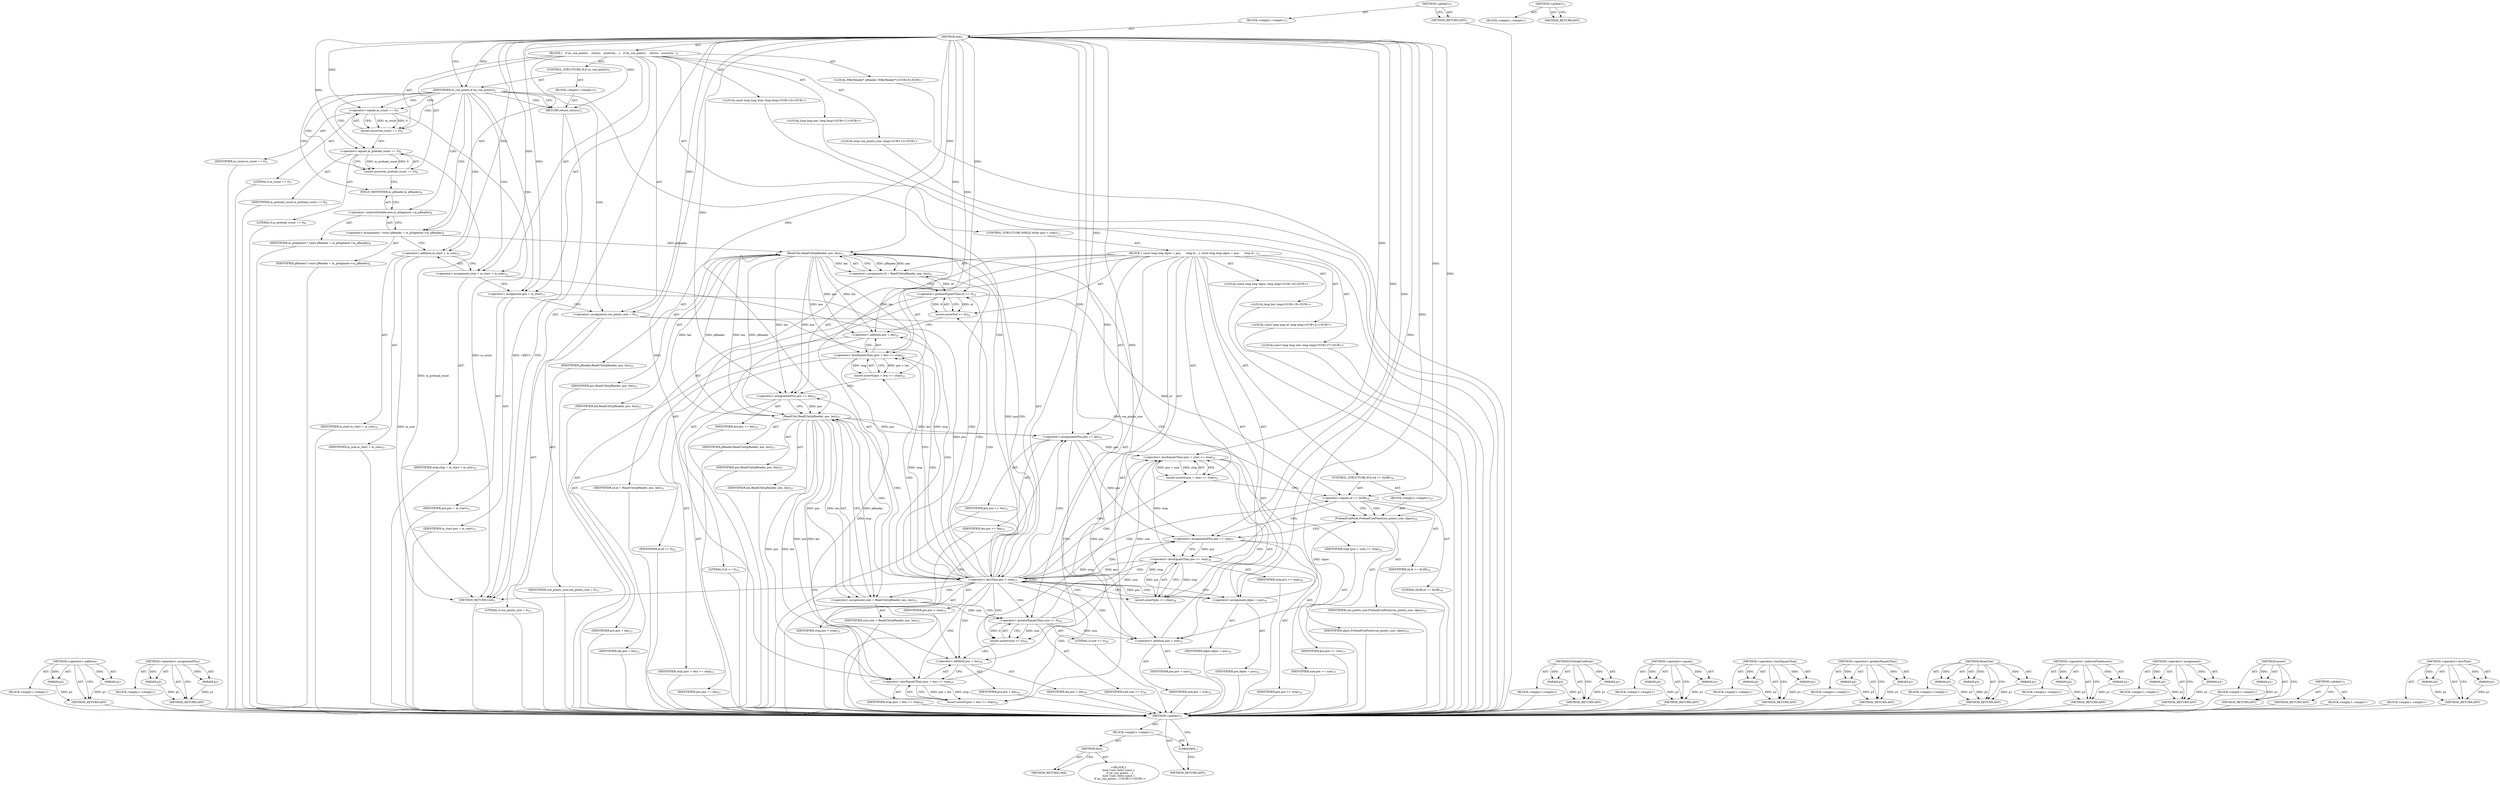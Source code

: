 digraph "&lt;global&gt;" {
vulnerable_155 [label=<(METHOD,&lt;operator&gt;.addition)>];
vulnerable_156 [label=<(PARAM,p1)>];
vulnerable_157 [label=<(PARAM,p2)>];
vulnerable_158 [label=<(BLOCK,&lt;empty&gt;,&lt;empty&gt;)>];
vulnerable_159 [label=<(METHOD_RETURN,ANY)>];
vulnerable_181 [label=<(METHOD,&lt;operator&gt;.assignmentPlus)>];
vulnerable_182 [label=<(PARAM,p1)>];
vulnerable_183 [label=<(PARAM,p2)>];
vulnerable_184 [label=<(BLOCK,&lt;empty&gt;,&lt;empty&gt;)>];
vulnerable_185 [label=<(METHOD_RETURN,ANY)>];
vulnerable_6 [label=<(METHOD,&lt;global&gt;)<SUB>1</SUB>>];
vulnerable_7 [label=<(BLOCK,&lt;empty&gt;,&lt;empty&gt;)<SUB>1</SUB>>];
vulnerable_8 [label=<(METHOD,Init)<SUB>1</SUB>>];
vulnerable_9 [label=<(BLOCK,{
   if (m_cue_points)
    return;
 
  assert(m...,{
   if (m_cue_points)
    return;
 
  assert(m...)<SUB>1</SUB>>];
vulnerable_10 [label=<(CONTROL_STRUCTURE,IF,if (m_cue_points))<SUB>2</SUB>>];
vulnerable_11 [label=<(IDENTIFIER,m_cue_points,if (m_cue_points))<SUB>2</SUB>>];
vulnerable_12 [label=<(BLOCK,&lt;empty&gt;,&lt;empty&gt;)<SUB>3</SUB>>];
vulnerable_13 [label=<(RETURN,return;,return;)<SUB>3</SUB>>];
vulnerable_14 [label=<(assert,assert(m_count == 0))<SUB>5</SUB>>];
vulnerable_15 [label=<(&lt;operator&gt;.equals,m_count == 0)<SUB>5</SUB>>];
vulnerable_16 [label=<(IDENTIFIER,m_count,m_count == 0)<SUB>5</SUB>>];
vulnerable_17 [label=<(LITERAL,0,m_count == 0)<SUB>5</SUB>>];
vulnerable_18 [label=<(assert,assert(m_preload_count == 0))<SUB>6</SUB>>];
vulnerable_19 [label=<(&lt;operator&gt;.equals,m_preload_count == 0)<SUB>6</SUB>>];
vulnerable_20 [label=<(IDENTIFIER,m_preload_count,m_preload_count == 0)<SUB>6</SUB>>];
vulnerable_21 [label=<(LITERAL,0,m_preload_count == 0)<SUB>6</SUB>>];
vulnerable_22 [label="<(LOCAL,IMkvReader* pReader: IMkvReader*)<SUB>8</SUB>>"];
vulnerable_23 [label=<(&lt;operator&gt;.assignment,* const pReader = m_pSegment-&gt;m_pReader)<SUB>8</SUB>>];
vulnerable_24 [label=<(IDENTIFIER,pReader,* const pReader = m_pSegment-&gt;m_pReader)<SUB>8</SUB>>];
vulnerable_25 [label=<(&lt;operator&gt;.indirectFieldAccess,m_pSegment-&gt;m_pReader)<SUB>8</SUB>>];
vulnerable_26 [label=<(IDENTIFIER,m_pSegment,* const pReader = m_pSegment-&gt;m_pReader)<SUB>8</SUB>>];
vulnerable_27 [label=<(FIELD_IDENTIFIER,m_pReader,m_pReader)<SUB>8</SUB>>];
vulnerable_28 [label="<(LOCAL,const long long stop: long long)<SUB>10</SUB>>"];
vulnerable_29 [label=<(&lt;operator&gt;.assignment,stop = m_start + m_size)<SUB>10</SUB>>];
vulnerable_30 [label=<(IDENTIFIER,stop,stop = m_start + m_size)<SUB>10</SUB>>];
vulnerable_31 [label=<(&lt;operator&gt;.addition,m_start + m_size)<SUB>10</SUB>>];
vulnerable_32 [label=<(IDENTIFIER,m_start,m_start + m_size)<SUB>10</SUB>>];
vulnerable_33 [label=<(IDENTIFIER,m_size,m_start + m_size)<SUB>10</SUB>>];
vulnerable_34 [label="<(LOCAL,long long pos: long long)<SUB>11</SUB>>"];
vulnerable_35 [label=<(&lt;operator&gt;.assignment,pos = m_start)<SUB>11</SUB>>];
vulnerable_36 [label=<(IDENTIFIER,pos,pos = m_start)<SUB>11</SUB>>];
vulnerable_37 [label=<(IDENTIFIER,m_start,pos = m_start)<SUB>11</SUB>>];
vulnerable_38 [label="<(LOCAL,long cue_points_size: long)<SUB>13</SUB>>"];
vulnerable_39 [label=<(&lt;operator&gt;.assignment,cue_points_size = 0)<SUB>13</SUB>>];
vulnerable_40 [label=<(IDENTIFIER,cue_points_size,cue_points_size = 0)<SUB>13</SUB>>];
vulnerable_41 [label=<(LITERAL,0,cue_points_size = 0)<SUB>13</SUB>>];
vulnerable_42 [label=<(CONTROL_STRUCTURE,WHILE,while (pos &lt; stop))<SUB>15</SUB>>];
vulnerable_43 [label=<(&lt;operator&gt;.lessThan,pos &lt; stop)<SUB>15</SUB>>];
vulnerable_44 [label=<(IDENTIFIER,pos,pos &lt; stop)<SUB>15</SUB>>];
vulnerable_45 [label=<(IDENTIFIER,stop,pos &lt; stop)<SUB>15</SUB>>];
vulnerable_46 [label=<(BLOCK,{
 const long long idpos = pos;

 
     long le...,{
 const long long idpos = pos;

 
     long le...)<SUB>15</SUB>>];
vulnerable_47 [label="<(LOCAL,const long long idpos: long long)<SUB>16</SUB>>"];
vulnerable_48 [label=<(&lt;operator&gt;.assignment,idpos = pos)<SUB>16</SUB>>];
vulnerable_49 [label=<(IDENTIFIER,idpos,idpos = pos)<SUB>16</SUB>>];
vulnerable_50 [label=<(IDENTIFIER,pos,idpos = pos)<SUB>16</SUB>>];
vulnerable_51 [label="<(LOCAL,long len: long)<SUB>19</SUB>>"];
vulnerable_52 [label="<(LOCAL,const long long id: long long)<SUB>21</SUB>>"];
vulnerable_53 [label=<(&lt;operator&gt;.assignment,id = ReadUInt(pReader, pos, len))<SUB>21</SUB>>];
vulnerable_54 [label=<(IDENTIFIER,id,id = ReadUInt(pReader, pos, len))<SUB>21</SUB>>];
vulnerable_55 [label=<(ReadUInt,ReadUInt(pReader, pos, len))<SUB>21</SUB>>];
vulnerable_56 [label=<(IDENTIFIER,pReader,ReadUInt(pReader, pos, len))<SUB>21</SUB>>];
vulnerable_57 [label=<(IDENTIFIER,pos,ReadUInt(pReader, pos, len))<SUB>21</SUB>>];
vulnerable_58 [label=<(IDENTIFIER,len,ReadUInt(pReader, pos, len))<SUB>21</SUB>>];
vulnerable_59 [label=<(assert,assert(id &gt;= 0))<SUB>22</SUB>>];
vulnerable_60 [label=<(&lt;operator&gt;.greaterEqualsThan,id &gt;= 0)<SUB>22</SUB>>];
vulnerable_61 [label=<(IDENTIFIER,id,id &gt;= 0)<SUB>22</SUB>>];
vulnerable_62 [label=<(LITERAL,0,id &gt;= 0)<SUB>22</SUB>>];
vulnerable_63 [label=<(assert,assert((pos + len) &lt;= stop))<SUB>23</SUB>>];
vulnerable_64 [label=<(&lt;operator&gt;.lessEqualsThan,(pos + len) &lt;= stop)<SUB>23</SUB>>];
vulnerable_65 [label=<(&lt;operator&gt;.addition,pos + len)<SUB>23</SUB>>];
vulnerable_66 [label=<(IDENTIFIER,pos,pos + len)<SUB>23</SUB>>];
vulnerable_67 [label=<(IDENTIFIER,len,pos + len)<SUB>23</SUB>>];
vulnerable_68 [label=<(IDENTIFIER,stop,(pos + len) &lt;= stop)<SUB>23</SUB>>];
vulnerable_69 [label=<(&lt;operator&gt;.assignmentPlus,pos += len)<SUB>25</SUB>>];
vulnerable_70 [label=<(IDENTIFIER,pos,pos += len)<SUB>25</SUB>>];
vulnerable_71 [label=<(IDENTIFIER,len,pos += len)<SUB>25</SUB>>];
vulnerable_72 [label="<(LOCAL,const long long size: long long)<SUB>27</SUB>>"];
vulnerable_73 [label=<(&lt;operator&gt;.assignment,size = ReadUInt(pReader, pos, len))<SUB>27</SUB>>];
vulnerable_74 [label=<(IDENTIFIER,size,size = ReadUInt(pReader, pos, len))<SUB>27</SUB>>];
vulnerable_75 [label=<(ReadUInt,ReadUInt(pReader, pos, len))<SUB>27</SUB>>];
vulnerable_76 [label=<(IDENTIFIER,pReader,ReadUInt(pReader, pos, len))<SUB>27</SUB>>];
vulnerable_77 [label=<(IDENTIFIER,pos,ReadUInt(pReader, pos, len))<SUB>27</SUB>>];
vulnerable_78 [label=<(IDENTIFIER,len,ReadUInt(pReader, pos, len))<SUB>27</SUB>>];
vulnerable_79 [label=<(assert,assert(size &gt;= 0))<SUB>28</SUB>>];
vulnerable_80 [label=<(&lt;operator&gt;.greaterEqualsThan,size &gt;= 0)<SUB>28</SUB>>];
vulnerable_81 [label=<(IDENTIFIER,size,size &gt;= 0)<SUB>28</SUB>>];
vulnerable_82 [label=<(LITERAL,0,size &gt;= 0)<SUB>28</SUB>>];
vulnerable_83 [label=<(assert,assert((pos + len) &lt;= stop))<SUB>29</SUB>>];
vulnerable_84 [label=<(&lt;operator&gt;.lessEqualsThan,(pos + len) &lt;= stop)<SUB>29</SUB>>];
vulnerable_85 [label=<(&lt;operator&gt;.addition,pos + len)<SUB>29</SUB>>];
vulnerable_86 [label=<(IDENTIFIER,pos,pos + len)<SUB>29</SUB>>];
vulnerable_87 [label=<(IDENTIFIER,len,pos + len)<SUB>29</SUB>>];
vulnerable_88 [label=<(IDENTIFIER,stop,(pos + len) &lt;= stop)<SUB>29</SUB>>];
vulnerable_89 [label=<(&lt;operator&gt;.assignmentPlus,pos += len)<SUB>31</SUB>>];
vulnerable_90 [label=<(IDENTIFIER,pos,pos += len)<SUB>31</SUB>>];
vulnerable_91 [label=<(IDENTIFIER,len,pos += len)<SUB>31</SUB>>];
vulnerable_92 [label=<(assert,assert((pos + size) &lt;= stop))<SUB>32</SUB>>];
vulnerable_93 [label=<(&lt;operator&gt;.lessEqualsThan,(pos + size) &lt;= stop)<SUB>32</SUB>>];
vulnerable_94 [label=<(&lt;operator&gt;.addition,pos + size)<SUB>32</SUB>>];
vulnerable_95 [label=<(IDENTIFIER,pos,pos + size)<SUB>32</SUB>>];
vulnerable_96 [label=<(IDENTIFIER,size,pos + size)<SUB>32</SUB>>];
vulnerable_97 [label=<(IDENTIFIER,stop,(pos + size) &lt;= stop)<SUB>32</SUB>>];
vulnerable_98 [label=<(CONTROL_STRUCTURE,IF,if (id == 0x3B))<SUB>34</SUB>>];
vulnerable_99 [label=<(&lt;operator&gt;.equals,id == 0x3B)<SUB>34</SUB>>];
vulnerable_100 [label=<(IDENTIFIER,id,id == 0x3B)<SUB>34</SUB>>];
vulnerable_101 [label=<(LITERAL,0x3B,id == 0x3B)<SUB>34</SUB>>];
vulnerable_102 [label=<(BLOCK,&lt;empty&gt;,&lt;empty&gt;)<SUB>35</SUB>>];
vulnerable_103 [label=<(PreloadCuePoint,PreloadCuePoint(cue_points_size, idpos))<SUB>35</SUB>>];
vulnerable_104 [label=<(IDENTIFIER,cue_points_size,PreloadCuePoint(cue_points_size, idpos))<SUB>35</SUB>>];
vulnerable_105 [label=<(IDENTIFIER,idpos,PreloadCuePoint(cue_points_size, idpos))<SUB>35</SUB>>];
vulnerable_106 [label=<(&lt;operator&gt;.assignmentPlus,pos += size)<SUB>37</SUB>>];
vulnerable_107 [label=<(IDENTIFIER,pos,pos += size)<SUB>37</SUB>>];
vulnerable_108 [label=<(IDENTIFIER,size,pos += size)<SUB>37</SUB>>];
vulnerable_109 [label=<(assert,assert(pos &lt;= stop))<SUB>38</SUB>>];
vulnerable_110 [label=<(&lt;operator&gt;.lessEqualsThan,pos &lt;= stop)<SUB>38</SUB>>];
vulnerable_111 [label=<(IDENTIFIER,pos,pos &lt;= stop)<SUB>38</SUB>>];
vulnerable_112 [label=<(IDENTIFIER,stop,pos &lt;= stop)<SUB>38</SUB>>];
vulnerable_113 [label=<(METHOD_RETURN,void)<SUB>1</SUB>>];
vulnerable_115 [label=<(METHOD_RETURN,ANY)<SUB>1</SUB>>];
vulnerable_186 [label=<(METHOD,PreloadCuePoint)>];
vulnerable_187 [label=<(PARAM,p1)>];
vulnerable_188 [label=<(PARAM,p2)>];
vulnerable_189 [label=<(BLOCK,&lt;empty&gt;,&lt;empty&gt;)>];
vulnerable_190 [label=<(METHOD_RETURN,ANY)>];
vulnerable_140 [label=<(METHOD,&lt;operator&gt;.equals)>];
vulnerable_141 [label=<(PARAM,p1)>];
vulnerable_142 [label=<(PARAM,p2)>];
vulnerable_143 [label=<(BLOCK,&lt;empty&gt;,&lt;empty&gt;)>];
vulnerable_144 [label=<(METHOD_RETURN,ANY)>];
vulnerable_176 [label=<(METHOD,&lt;operator&gt;.lessEqualsThan)>];
vulnerable_177 [label=<(PARAM,p1)>];
vulnerable_178 [label=<(PARAM,p2)>];
vulnerable_179 [label=<(BLOCK,&lt;empty&gt;,&lt;empty&gt;)>];
vulnerable_180 [label=<(METHOD_RETURN,ANY)>];
vulnerable_171 [label=<(METHOD,&lt;operator&gt;.greaterEqualsThan)>];
vulnerable_172 [label=<(PARAM,p1)>];
vulnerable_173 [label=<(PARAM,p2)>];
vulnerable_174 [label=<(BLOCK,&lt;empty&gt;,&lt;empty&gt;)>];
vulnerable_175 [label=<(METHOD_RETURN,ANY)>];
vulnerable_165 [label=<(METHOD,ReadUInt)>];
vulnerable_166 [label=<(PARAM,p1)>];
vulnerable_167 [label=<(PARAM,p2)>];
vulnerable_168 [label=<(PARAM,p3)>];
vulnerable_169 [label=<(BLOCK,&lt;empty&gt;,&lt;empty&gt;)>];
vulnerable_170 [label=<(METHOD_RETURN,ANY)>];
vulnerable_150 [label=<(METHOD,&lt;operator&gt;.indirectFieldAccess)>];
vulnerable_151 [label=<(PARAM,p1)>];
vulnerable_152 [label=<(PARAM,p2)>];
vulnerable_153 [label=<(BLOCK,&lt;empty&gt;,&lt;empty&gt;)>];
vulnerable_154 [label=<(METHOD_RETURN,ANY)>];
vulnerable_145 [label=<(METHOD,&lt;operator&gt;.assignment)>];
vulnerable_146 [label=<(PARAM,p1)>];
vulnerable_147 [label=<(PARAM,p2)>];
vulnerable_148 [label=<(BLOCK,&lt;empty&gt;,&lt;empty&gt;)>];
vulnerable_149 [label=<(METHOD_RETURN,ANY)>];
vulnerable_136 [label=<(METHOD,assert)>];
vulnerable_137 [label=<(PARAM,p1)>];
vulnerable_138 [label=<(BLOCK,&lt;empty&gt;,&lt;empty&gt;)>];
vulnerable_139 [label=<(METHOD_RETURN,ANY)>];
vulnerable_130 [label=<(METHOD,&lt;global&gt;)<SUB>1</SUB>>];
vulnerable_131 [label=<(BLOCK,&lt;empty&gt;,&lt;empty&gt;)>];
vulnerable_132 [label=<(METHOD_RETURN,ANY)>];
vulnerable_160 [label=<(METHOD,&lt;operator&gt;.lessThan)>];
vulnerable_161 [label=<(PARAM,p1)>];
vulnerable_162 [label=<(PARAM,p2)>];
vulnerable_163 [label=<(BLOCK,&lt;empty&gt;,&lt;empty&gt;)>];
vulnerable_164 [label=<(METHOD_RETURN,ANY)>];
fixed_6 [label=<(METHOD,&lt;global&gt;)<SUB>1</SUB>>];
fixed_7 [label=<(BLOCK,&lt;empty&gt;,&lt;empty&gt;)<SUB>1</SUB>>];
fixed_8 [label=<(METHOD,Init)<SUB>1</SUB>>];
fixed_9 [label="<(BLOCK,{
bool Cues::Init() const {
   if (m_cue_points...,{
bool Cues::Init() const {
   if (m_cue_points...)<SUB>1</SUB>>"];
fixed_10 [label=<(METHOD_RETURN,void)<SUB>1</SUB>>];
fixed_12 [label=<(UNKNOWN,,)>];
fixed_13 [label=<(METHOD_RETURN,ANY)<SUB>1</SUB>>];
fixed_20 [label=<(METHOD,&lt;global&gt;)<SUB>1</SUB>>];
fixed_21 [label=<(BLOCK,&lt;empty&gt;,&lt;empty&gt;)>];
fixed_22 [label=<(METHOD_RETURN,ANY)>];
vulnerable_155 -> vulnerable_156  [key=0, label="AST: "];
vulnerable_155 -> vulnerable_156  [key=1, label="DDG: "];
vulnerable_155 -> vulnerable_158  [key=0, label="AST: "];
vulnerable_155 -> vulnerable_157  [key=0, label="AST: "];
vulnerable_155 -> vulnerable_157  [key=1, label="DDG: "];
vulnerable_155 -> vulnerable_159  [key=0, label="AST: "];
vulnerable_155 -> vulnerable_159  [key=1, label="CFG: "];
vulnerable_156 -> vulnerable_159  [key=0, label="DDG: p1"];
vulnerable_157 -> vulnerable_159  [key=0, label="DDG: p2"];
vulnerable_158 -> fixed_6  [key=0];
vulnerable_159 -> fixed_6  [key=0];
vulnerable_181 -> vulnerable_182  [key=0, label="AST: "];
vulnerable_181 -> vulnerable_182  [key=1, label="DDG: "];
vulnerable_181 -> vulnerable_184  [key=0, label="AST: "];
vulnerable_181 -> vulnerable_183  [key=0, label="AST: "];
vulnerable_181 -> vulnerable_183  [key=1, label="DDG: "];
vulnerable_181 -> vulnerable_185  [key=0, label="AST: "];
vulnerable_181 -> vulnerable_185  [key=1, label="CFG: "];
vulnerable_182 -> vulnerable_185  [key=0, label="DDG: p1"];
vulnerable_183 -> vulnerable_185  [key=0, label="DDG: p2"];
vulnerable_184 -> fixed_6  [key=0];
vulnerable_185 -> fixed_6  [key=0];
vulnerable_6 -> vulnerable_7  [key=0, label="AST: "];
vulnerable_6 -> vulnerable_115  [key=0, label="AST: "];
vulnerable_6 -> vulnerable_115  [key=1, label="CFG: "];
vulnerable_7 -> vulnerable_8  [key=0, label="AST: "];
vulnerable_8 -> vulnerable_9  [key=0, label="AST: "];
vulnerable_8 -> vulnerable_113  [key=0, label="AST: "];
vulnerable_8 -> vulnerable_11  [key=0, label="CFG: "];
vulnerable_8 -> vulnerable_11  [key=1, label="DDG: "];
vulnerable_8 -> vulnerable_29  [key=0, label="DDG: "];
vulnerable_8 -> vulnerable_35  [key=0, label="DDG: "];
vulnerable_8 -> vulnerable_39  [key=0, label="DDG: "];
vulnerable_8 -> vulnerable_13  [key=0, label="DDG: "];
vulnerable_8 -> vulnerable_15  [key=0, label="DDG: "];
vulnerable_8 -> vulnerable_19  [key=0, label="DDG: "];
vulnerable_8 -> vulnerable_31  [key=0, label="DDG: "];
vulnerable_8 -> vulnerable_43  [key=0, label="DDG: "];
vulnerable_8 -> vulnerable_48  [key=0, label="DDG: "];
vulnerable_8 -> vulnerable_69  [key=0, label="DDG: "];
vulnerable_8 -> vulnerable_89  [key=0, label="DDG: "];
vulnerable_8 -> vulnerable_106  [key=0, label="DDG: "];
vulnerable_8 -> vulnerable_55  [key=0, label="DDG: "];
vulnerable_8 -> vulnerable_60  [key=0, label="DDG: "];
vulnerable_8 -> vulnerable_64  [key=0, label="DDG: "];
vulnerable_8 -> vulnerable_75  [key=0, label="DDG: "];
vulnerable_8 -> vulnerable_80  [key=0, label="DDG: "];
vulnerable_8 -> vulnerable_84  [key=0, label="DDG: "];
vulnerable_8 -> vulnerable_93  [key=0, label="DDG: "];
vulnerable_8 -> vulnerable_99  [key=0, label="DDG: "];
vulnerable_8 -> vulnerable_110  [key=0, label="DDG: "];
vulnerable_8 -> vulnerable_65  [key=0, label="DDG: "];
vulnerable_8 -> vulnerable_85  [key=0, label="DDG: "];
vulnerable_8 -> vulnerable_94  [key=0, label="DDG: "];
vulnerable_8 -> vulnerable_103  [key=0, label="DDG: "];
vulnerable_9 -> vulnerable_10  [key=0, label="AST: "];
vulnerable_9 -> vulnerable_14  [key=0, label="AST: "];
vulnerable_9 -> vulnerable_18  [key=0, label="AST: "];
vulnerable_9 -> vulnerable_22  [key=0, label="AST: "];
vulnerable_9 -> vulnerable_23  [key=0, label="AST: "];
vulnerable_9 -> vulnerable_28  [key=0, label="AST: "];
vulnerable_9 -> vulnerable_29  [key=0, label="AST: "];
vulnerable_9 -> vulnerable_34  [key=0, label="AST: "];
vulnerable_9 -> vulnerable_35  [key=0, label="AST: "];
vulnerable_9 -> vulnerable_38  [key=0, label="AST: "];
vulnerable_9 -> vulnerable_39  [key=0, label="AST: "];
vulnerable_9 -> vulnerable_42  [key=0, label="AST: "];
vulnerable_10 -> vulnerable_11  [key=0, label="AST: "];
vulnerable_10 -> vulnerable_12  [key=0, label="AST: "];
vulnerable_11 -> vulnerable_13  [key=0, label="CFG: "];
vulnerable_11 -> vulnerable_13  [key=1, label="CDG: "];
vulnerable_11 -> vulnerable_15  [key=0, label="CFG: "];
vulnerable_11 -> vulnerable_15  [key=1, label="CDG: "];
vulnerable_11 -> vulnerable_19  [key=0, label="CDG: "];
vulnerable_11 -> vulnerable_25  [key=0, label="CDG: "];
vulnerable_11 -> vulnerable_27  [key=0, label="CDG: "];
vulnerable_11 -> vulnerable_29  [key=0, label="CDG: "];
vulnerable_11 -> vulnerable_18  [key=0, label="CDG: "];
vulnerable_11 -> vulnerable_35  [key=0, label="CDG: "];
vulnerable_11 -> vulnerable_43  [key=0, label="CDG: "];
vulnerable_11 -> vulnerable_14  [key=0, label="CDG: "];
vulnerable_11 -> vulnerable_23  [key=0, label="CDG: "];
vulnerable_11 -> vulnerable_39  [key=0, label="CDG: "];
vulnerable_11 -> vulnerable_31  [key=0, label="CDG: "];
vulnerable_12 -> vulnerable_13  [key=0, label="AST: "];
vulnerable_13 -> vulnerable_113  [key=0, label="CFG: "];
vulnerable_13 -> vulnerable_113  [key=1, label="DDG: &lt;RET&gt;"];
vulnerable_14 -> vulnerable_15  [key=0, label="AST: "];
vulnerable_14 -> vulnerable_19  [key=0, label="CFG: "];
vulnerable_15 -> vulnerable_16  [key=0, label="AST: "];
vulnerable_15 -> vulnerable_17  [key=0, label="AST: "];
vulnerable_15 -> vulnerable_14  [key=0, label="CFG: "];
vulnerable_15 -> vulnerable_14  [key=1, label="DDG: m_count"];
vulnerable_15 -> vulnerable_14  [key=2, label="DDG: 0"];
vulnerable_15 -> vulnerable_113  [key=0, label="DDG: m_count"];
vulnerable_16 -> fixed_6  [key=0];
vulnerable_17 -> fixed_6  [key=0];
vulnerable_18 -> vulnerable_19  [key=0, label="AST: "];
vulnerable_18 -> vulnerable_27  [key=0, label="CFG: "];
vulnerable_19 -> vulnerable_20  [key=0, label="AST: "];
vulnerable_19 -> vulnerable_21  [key=0, label="AST: "];
vulnerable_19 -> vulnerable_18  [key=0, label="CFG: "];
vulnerable_19 -> vulnerable_18  [key=1, label="DDG: m_preload_count"];
vulnerable_19 -> vulnerable_18  [key=2, label="DDG: 0"];
vulnerable_19 -> vulnerable_113  [key=0, label="DDG: m_preload_count"];
vulnerable_20 -> fixed_6  [key=0];
vulnerable_21 -> fixed_6  [key=0];
vulnerable_22 -> fixed_6  [key=0];
vulnerable_23 -> vulnerable_24  [key=0, label="AST: "];
vulnerable_23 -> vulnerable_25  [key=0, label="AST: "];
vulnerable_23 -> vulnerable_31  [key=0, label="CFG: "];
vulnerable_23 -> vulnerable_55  [key=0, label="DDG: pReader"];
vulnerable_24 -> fixed_6  [key=0];
vulnerable_25 -> vulnerable_26  [key=0, label="AST: "];
vulnerable_25 -> vulnerable_27  [key=0, label="AST: "];
vulnerable_25 -> vulnerable_23  [key=0, label="CFG: "];
vulnerable_26 -> fixed_6  [key=0];
vulnerable_27 -> vulnerable_25  [key=0, label="CFG: "];
vulnerable_28 -> fixed_6  [key=0];
vulnerable_29 -> vulnerable_30  [key=0, label="AST: "];
vulnerable_29 -> vulnerable_31  [key=0, label="AST: "];
vulnerable_29 -> vulnerable_35  [key=0, label="CFG: "];
vulnerable_29 -> vulnerable_43  [key=0, label="DDG: stop"];
vulnerable_30 -> fixed_6  [key=0];
vulnerable_31 -> vulnerable_32  [key=0, label="AST: "];
vulnerable_31 -> vulnerable_33  [key=0, label="AST: "];
vulnerable_31 -> vulnerable_29  [key=0, label="CFG: "];
vulnerable_31 -> vulnerable_113  [key=0, label="DDG: m_size"];
vulnerable_32 -> fixed_6  [key=0];
vulnerable_33 -> fixed_6  [key=0];
vulnerable_34 -> fixed_6  [key=0];
vulnerable_35 -> vulnerable_36  [key=0, label="AST: "];
vulnerable_35 -> vulnerable_37  [key=0, label="AST: "];
vulnerable_35 -> vulnerable_39  [key=0, label="CFG: "];
vulnerable_35 -> vulnerable_43  [key=0, label="DDG: pos"];
vulnerable_36 -> fixed_6  [key=0];
vulnerable_37 -> fixed_6  [key=0];
vulnerable_38 -> fixed_6  [key=0];
vulnerable_39 -> vulnerable_40  [key=0, label="AST: "];
vulnerable_39 -> vulnerable_41  [key=0, label="AST: "];
vulnerable_39 -> vulnerable_43  [key=0, label="CFG: "];
vulnerable_39 -> vulnerable_103  [key=0, label="DDG: cue_points_size"];
vulnerable_40 -> fixed_6  [key=0];
vulnerable_41 -> fixed_6  [key=0];
vulnerable_42 -> vulnerable_43  [key=0, label="AST: "];
vulnerable_42 -> vulnerable_46  [key=0, label="AST: "];
vulnerable_43 -> vulnerable_44  [key=0, label="AST: "];
vulnerable_43 -> vulnerable_45  [key=0, label="AST: "];
vulnerable_43 -> vulnerable_113  [key=0, label="CFG: "];
vulnerable_43 -> vulnerable_48  [key=0, label="CFG: "];
vulnerable_43 -> vulnerable_48  [key=1, label="DDG: pos"];
vulnerable_43 -> vulnerable_48  [key=2, label="CDG: "];
vulnerable_43 -> vulnerable_55  [key=0, label="DDG: pos"];
vulnerable_43 -> vulnerable_55  [key=1, label="CDG: "];
vulnerable_43 -> vulnerable_64  [key=0, label="DDG: stop"];
vulnerable_43 -> vulnerable_64  [key=1, label="CDG: "];
vulnerable_43 -> vulnerable_94  [key=0, label="CDG: "];
vulnerable_43 -> vulnerable_60  [key=0, label="CDG: "];
vulnerable_43 -> vulnerable_73  [key=0, label="CDG: "];
vulnerable_43 -> vulnerable_89  [key=0, label="CDG: "];
vulnerable_43 -> vulnerable_75  [key=0, label="CDG: "];
vulnerable_43 -> vulnerable_99  [key=0, label="CDG: "];
vulnerable_43 -> vulnerable_84  [key=0, label="CDG: "];
vulnerable_43 -> vulnerable_85  [key=0, label="CDG: "];
vulnerable_43 -> vulnerable_69  [key=0, label="CDG: "];
vulnerable_43 -> vulnerable_92  [key=0, label="CDG: "];
vulnerable_43 -> vulnerable_106  [key=0, label="CDG: "];
vulnerable_43 -> vulnerable_65  [key=0, label="CDG: "];
vulnerable_43 -> vulnerable_59  [key=0, label="CDG: "];
vulnerable_43 -> vulnerable_93  [key=0, label="CDG: "];
vulnerable_43 -> vulnerable_79  [key=0, label="CDG: "];
vulnerable_43 -> vulnerable_43  [key=0, label="CDG: "];
vulnerable_43 -> vulnerable_80  [key=0, label="CDG: "];
vulnerable_43 -> vulnerable_83  [key=0, label="CDG: "];
vulnerable_43 -> vulnerable_53  [key=0, label="CDG: "];
vulnerable_43 -> vulnerable_110  [key=0, label="CDG: "];
vulnerable_43 -> vulnerable_63  [key=0, label="CDG: "];
vulnerable_43 -> vulnerable_109  [key=0, label="CDG: "];
vulnerable_44 -> fixed_6  [key=0];
vulnerable_45 -> fixed_6  [key=0];
vulnerable_46 -> vulnerable_47  [key=0, label="AST: "];
vulnerable_46 -> vulnerable_48  [key=0, label="AST: "];
vulnerable_46 -> vulnerable_51  [key=0, label="AST: "];
vulnerable_46 -> vulnerable_52  [key=0, label="AST: "];
vulnerable_46 -> vulnerable_53  [key=0, label="AST: "];
vulnerable_46 -> vulnerable_59  [key=0, label="AST: "];
vulnerable_46 -> vulnerable_63  [key=0, label="AST: "];
vulnerable_46 -> vulnerable_69  [key=0, label="AST: "];
vulnerable_46 -> vulnerable_72  [key=0, label="AST: "];
vulnerable_46 -> vulnerable_73  [key=0, label="AST: "];
vulnerable_46 -> vulnerable_79  [key=0, label="AST: "];
vulnerable_46 -> vulnerable_83  [key=0, label="AST: "];
vulnerable_46 -> vulnerable_89  [key=0, label="AST: "];
vulnerable_46 -> vulnerable_92  [key=0, label="AST: "];
vulnerable_46 -> vulnerable_98  [key=0, label="AST: "];
vulnerable_46 -> vulnerable_106  [key=0, label="AST: "];
vulnerable_46 -> vulnerable_109  [key=0, label="AST: "];
vulnerable_47 -> fixed_6  [key=0];
vulnerable_48 -> vulnerable_49  [key=0, label="AST: "];
vulnerable_48 -> vulnerable_50  [key=0, label="AST: "];
vulnerable_48 -> vulnerable_55  [key=0, label="CFG: "];
vulnerable_48 -> vulnerable_103  [key=0, label="DDG: idpos"];
vulnerable_49 -> fixed_6  [key=0];
vulnerable_50 -> fixed_6  [key=0];
vulnerable_51 -> fixed_6  [key=0];
vulnerable_52 -> fixed_6  [key=0];
vulnerable_53 -> vulnerable_54  [key=0, label="AST: "];
vulnerable_53 -> vulnerable_55  [key=0, label="AST: "];
vulnerable_53 -> vulnerable_60  [key=0, label="CFG: "];
vulnerable_53 -> vulnerable_60  [key=1, label="DDG: id"];
vulnerable_54 -> fixed_6  [key=0];
vulnerable_55 -> vulnerable_56  [key=0, label="AST: "];
vulnerable_55 -> vulnerable_57  [key=0, label="AST: "];
vulnerable_55 -> vulnerable_58  [key=0, label="AST: "];
vulnerable_55 -> vulnerable_53  [key=0, label="CFG: "];
vulnerable_55 -> vulnerable_53  [key=1, label="DDG: pReader"];
vulnerable_55 -> vulnerable_53  [key=2, label="DDG: pos"];
vulnerable_55 -> vulnerable_53  [key=3, label="DDG: len"];
vulnerable_55 -> vulnerable_69  [key=0, label="DDG: len"];
vulnerable_55 -> vulnerable_69  [key=1, label="DDG: pos"];
vulnerable_55 -> vulnerable_64  [key=0, label="DDG: pos"];
vulnerable_55 -> vulnerable_64  [key=1, label="DDG: len"];
vulnerable_55 -> vulnerable_75  [key=0, label="DDG: pReader"];
vulnerable_55 -> vulnerable_75  [key=1, label="DDG: len"];
vulnerable_55 -> vulnerable_65  [key=0, label="DDG: pos"];
vulnerable_55 -> vulnerable_65  [key=1, label="DDG: len"];
vulnerable_56 -> fixed_6  [key=0];
vulnerable_57 -> fixed_6  [key=0];
vulnerable_58 -> fixed_6  [key=0];
vulnerable_59 -> vulnerable_60  [key=0, label="AST: "];
vulnerable_59 -> vulnerable_65  [key=0, label="CFG: "];
vulnerable_60 -> vulnerable_61  [key=0, label="AST: "];
vulnerable_60 -> vulnerable_62  [key=0, label="AST: "];
vulnerable_60 -> vulnerable_59  [key=0, label="CFG: "];
vulnerable_60 -> vulnerable_59  [key=1, label="DDG: id"];
vulnerable_60 -> vulnerable_59  [key=2, label="DDG: 0"];
vulnerable_60 -> vulnerable_99  [key=0, label="DDG: id"];
vulnerable_61 -> fixed_6  [key=0];
vulnerable_62 -> fixed_6  [key=0];
vulnerable_63 -> vulnerable_64  [key=0, label="AST: "];
vulnerable_63 -> vulnerable_69  [key=0, label="CFG: "];
vulnerable_64 -> vulnerable_65  [key=0, label="AST: "];
vulnerable_64 -> vulnerable_68  [key=0, label="AST: "];
vulnerable_64 -> vulnerable_63  [key=0, label="CFG: "];
vulnerable_64 -> vulnerable_63  [key=1, label="DDG: pos + len"];
vulnerable_64 -> vulnerable_63  [key=2, label="DDG: stop"];
vulnerable_64 -> vulnerable_84  [key=0, label="DDG: stop"];
vulnerable_65 -> vulnerable_66  [key=0, label="AST: "];
vulnerable_65 -> vulnerable_67  [key=0, label="AST: "];
vulnerable_65 -> vulnerable_64  [key=0, label="CFG: "];
vulnerable_66 -> fixed_6  [key=0];
vulnerable_67 -> fixed_6  [key=0];
vulnerable_68 -> fixed_6  [key=0];
vulnerable_69 -> vulnerable_70  [key=0, label="AST: "];
vulnerable_69 -> vulnerable_71  [key=0, label="AST: "];
vulnerable_69 -> vulnerable_75  [key=0, label="CFG: "];
vulnerable_69 -> vulnerable_75  [key=1, label="DDG: pos"];
vulnerable_70 -> fixed_6  [key=0];
vulnerable_71 -> fixed_6  [key=0];
vulnerable_72 -> fixed_6  [key=0];
vulnerable_73 -> vulnerable_74  [key=0, label="AST: "];
vulnerable_73 -> vulnerable_75  [key=0, label="AST: "];
vulnerable_73 -> vulnerable_80  [key=0, label="CFG: "];
vulnerable_73 -> vulnerable_80  [key=1, label="DDG: size"];
vulnerable_74 -> fixed_6  [key=0];
vulnerable_75 -> vulnerable_76  [key=0, label="AST: "];
vulnerable_75 -> vulnerable_77  [key=0, label="AST: "];
vulnerable_75 -> vulnerable_78  [key=0, label="AST: "];
vulnerable_75 -> vulnerable_73  [key=0, label="CFG: "];
vulnerable_75 -> vulnerable_73  [key=1, label="DDG: pReader"];
vulnerable_75 -> vulnerable_73  [key=2, label="DDG: pos"];
vulnerable_75 -> vulnerable_73  [key=3, label="DDG: len"];
vulnerable_75 -> vulnerable_89  [key=0, label="DDG: len"];
vulnerable_75 -> vulnerable_89  [key=1, label="DDG: pos"];
vulnerable_75 -> vulnerable_55  [key=0, label="DDG: pReader"];
vulnerable_75 -> vulnerable_55  [key=1, label="DDG: len"];
vulnerable_75 -> vulnerable_84  [key=0, label="DDG: pos"];
vulnerable_75 -> vulnerable_84  [key=1, label="DDG: len"];
vulnerable_75 -> vulnerable_85  [key=0, label="DDG: pos"];
vulnerable_75 -> vulnerable_85  [key=1, label="DDG: len"];
vulnerable_76 -> fixed_6  [key=0];
vulnerable_77 -> fixed_6  [key=0];
vulnerable_78 -> fixed_6  [key=0];
vulnerable_79 -> vulnerable_80  [key=0, label="AST: "];
vulnerable_79 -> vulnerable_85  [key=0, label="CFG: "];
vulnerable_80 -> vulnerable_81  [key=0, label="AST: "];
vulnerable_80 -> vulnerable_82  [key=0, label="AST: "];
vulnerable_80 -> vulnerable_79  [key=0, label="CFG: "];
vulnerable_80 -> vulnerable_79  [key=1, label="DDG: size"];
vulnerable_80 -> vulnerable_79  [key=2, label="DDG: 0"];
vulnerable_80 -> vulnerable_106  [key=0, label="DDG: size"];
vulnerable_80 -> vulnerable_93  [key=0, label="DDG: size"];
vulnerable_80 -> vulnerable_94  [key=0, label="DDG: size"];
vulnerable_81 -> fixed_6  [key=0];
vulnerable_82 -> fixed_6  [key=0];
vulnerable_83 -> vulnerable_84  [key=0, label="AST: "];
vulnerable_83 -> vulnerable_89  [key=0, label="CFG: "];
vulnerable_84 -> vulnerable_85  [key=0, label="AST: "];
vulnerable_84 -> vulnerable_88  [key=0, label="AST: "];
vulnerable_84 -> vulnerable_83  [key=0, label="CFG: "];
vulnerable_84 -> vulnerable_83  [key=1, label="DDG: pos + len"];
vulnerable_84 -> vulnerable_83  [key=2, label="DDG: stop"];
vulnerable_84 -> vulnerable_93  [key=0, label="DDG: stop"];
vulnerable_85 -> vulnerable_86  [key=0, label="AST: "];
vulnerable_85 -> vulnerable_87  [key=0, label="AST: "];
vulnerable_85 -> vulnerable_84  [key=0, label="CFG: "];
vulnerable_86 -> fixed_6  [key=0];
vulnerable_87 -> fixed_6  [key=0];
vulnerable_88 -> fixed_6  [key=0];
vulnerable_89 -> vulnerable_90  [key=0, label="AST: "];
vulnerable_89 -> vulnerable_91  [key=0, label="AST: "];
vulnerable_89 -> vulnerable_94  [key=0, label="CFG: "];
vulnerable_89 -> vulnerable_94  [key=1, label="DDG: pos"];
vulnerable_89 -> vulnerable_106  [key=0, label="DDG: pos"];
vulnerable_89 -> vulnerable_93  [key=0, label="DDG: pos"];
vulnerable_90 -> fixed_6  [key=0];
vulnerable_91 -> fixed_6  [key=0];
vulnerable_92 -> vulnerable_93  [key=0, label="AST: "];
vulnerable_92 -> vulnerable_99  [key=0, label="CFG: "];
vulnerable_93 -> vulnerable_94  [key=0, label="AST: "];
vulnerable_93 -> vulnerable_97  [key=0, label="AST: "];
vulnerable_93 -> vulnerable_92  [key=0, label="CFG: "];
vulnerable_93 -> vulnerable_92  [key=1, label="DDG: pos + size"];
vulnerable_93 -> vulnerable_92  [key=2, label="DDG: stop"];
vulnerable_93 -> vulnerable_110  [key=0, label="DDG: stop"];
vulnerable_94 -> vulnerable_95  [key=0, label="AST: "];
vulnerable_94 -> vulnerable_96  [key=0, label="AST: "];
vulnerable_94 -> vulnerable_93  [key=0, label="CFG: "];
vulnerable_95 -> fixed_6  [key=0];
vulnerable_96 -> fixed_6  [key=0];
vulnerable_97 -> fixed_6  [key=0];
vulnerable_98 -> vulnerable_99  [key=0, label="AST: "];
vulnerable_98 -> vulnerable_102  [key=0, label="AST: "];
vulnerable_99 -> vulnerable_100  [key=0, label="AST: "];
vulnerable_99 -> vulnerable_101  [key=0, label="AST: "];
vulnerable_99 -> vulnerable_103  [key=0, label="CFG: "];
vulnerable_99 -> vulnerable_103  [key=1, label="CDG: "];
vulnerable_99 -> vulnerable_106  [key=0, label="CFG: "];
vulnerable_100 -> fixed_6  [key=0];
vulnerable_101 -> fixed_6  [key=0];
vulnerable_102 -> vulnerable_103  [key=0, label="AST: "];
vulnerable_103 -> vulnerable_104  [key=0, label="AST: "];
vulnerable_103 -> vulnerable_105  [key=0, label="AST: "];
vulnerable_103 -> vulnerable_106  [key=0, label="CFG: "];
vulnerable_104 -> fixed_6  [key=0];
vulnerable_105 -> fixed_6  [key=0];
vulnerable_106 -> vulnerable_107  [key=0, label="AST: "];
vulnerable_106 -> vulnerable_108  [key=0, label="AST: "];
vulnerable_106 -> vulnerable_110  [key=0, label="CFG: "];
vulnerable_106 -> vulnerable_110  [key=1, label="DDG: pos"];
vulnerable_107 -> fixed_6  [key=0];
vulnerable_108 -> fixed_6  [key=0];
vulnerable_109 -> vulnerable_110  [key=0, label="AST: "];
vulnerable_109 -> vulnerable_43  [key=0, label="CFG: "];
vulnerable_110 -> vulnerable_111  [key=0, label="AST: "];
vulnerable_110 -> vulnerable_112  [key=0, label="AST: "];
vulnerable_110 -> vulnerable_109  [key=0, label="CFG: "];
vulnerable_110 -> vulnerable_109  [key=1, label="DDG: pos"];
vulnerable_110 -> vulnerable_109  [key=2, label="DDG: stop"];
vulnerable_110 -> vulnerable_43  [key=0, label="DDG: pos"];
vulnerable_110 -> vulnerable_43  [key=1, label="DDG: stop"];
vulnerable_111 -> fixed_6  [key=0];
vulnerable_112 -> fixed_6  [key=0];
vulnerable_113 -> fixed_6  [key=0];
vulnerable_115 -> fixed_6  [key=0];
vulnerable_186 -> vulnerable_187  [key=0, label="AST: "];
vulnerable_186 -> vulnerable_187  [key=1, label="DDG: "];
vulnerable_186 -> vulnerable_189  [key=0, label="AST: "];
vulnerable_186 -> vulnerable_188  [key=0, label="AST: "];
vulnerable_186 -> vulnerable_188  [key=1, label="DDG: "];
vulnerable_186 -> vulnerable_190  [key=0, label="AST: "];
vulnerable_186 -> vulnerable_190  [key=1, label="CFG: "];
vulnerable_187 -> vulnerable_190  [key=0, label="DDG: p1"];
vulnerable_188 -> vulnerable_190  [key=0, label="DDG: p2"];
vulnerable_189 -> fixed_6  [key=0];
vulnerable_190 -> fixed_6  [key=0];
vulnerable_140 -> vulnerable_141  [key=0, label="AST: "];
vulnerable_140 -> vulnerable_141  [key=1, label="DDG: "];
vulnerable_140 -> vulnerable_143  [key=0, label="AST: "];
vulnerable_140 -> vulnerable_142  [key=0, label="AST: "];
vulnerable_140 -> vulnerable_142  [key=1, label="DDG: "];
vulnerable_140 -> vulnerable_144  [key=0, label="AST: "];
vulnerable_140 -> vulnerable_144  [key=1, label="CFG: "];
vulnerable_141 -> vulnerable_144  [key=0, label="DDG: p1"];
vulnerable_142 -> vulnerable_144  [key=0, label="DDG: p2"];
vulnerable_143 -> fixed_6  [key=0];
vulnerable_144 -> fixed_6  [key=0];
vulnerable_176 -> vulnerable_177  [key=0, label="AST: "];
vulnerable_176 -> vulnerable_177  [key=1, label="DDG: "];
vulnerable_176 -> vulnerable_179  [key=0, label="AST: "];
vulnerable_176 -> vulnerable_178  [key=0, label="AST: "];
vulnerable_176 -> vulnerable_178  [key=1, label="DDG: "];
vulnerable_176 -> vulnerable_180  [key=0, label="AST: "];
vulnerable_176 -> vulnerable_180  [key=1, label="CFG: "];
vulnerable_177 -> vulnerable_180  [key=0, label="DDG: p1"];
vulnerable_178 -> vulnerable_180  [key=0, label="DDG: p2"];
vulnerable_179 -> fixed_6  [key=0];
vulnerable_180 -> fixed_6  [key=0];
vulnerable_171 -> vulnerable_172  [key=0, label="AST: "];
vulnerable_171 -> vulnerable_172  [key=1, label="DDG: "];
vulnerable_171 -> vulnerable_174  [key=0, label="AST: "];
vulnerable_171 -> vulnerable_173  [key=0, label="AST: "];
vulnerable_171 -> vulnerable_173  [key=1, label="DDG: "];
vulnerable_171 -> vulnerable_175  [key=0, label="AST: "];
vulnerable_171 -> vulnerable_175  [key=1, label="CFG: "];
vulnerable_172 -> vulnerable_175  [key=0, label="DDG: p1"];
vulnerable_173 -> vulnerable_175  [key=0, label="DDG: p2"];
vulnerable_174 -> fixed_6  [key=0];
vulnerable_175 -> fixed_6  [key=0];
vulnerable_165 -> vulnerable_166  [key=0, label="AST: "];
vulnerable_165 -> vulnerable_166  [key=1, label="DDG: "];
vulnerable_165 -> vulnerable_169  [key=0, label="AST: "];
vulnerable_165 -> vulnerable_167  [key=0, label="AST: "];
vulnerable_165 -> vulnerable_167  [key=1, label="DDG: "];
vulnerable_165 -> vulnerable_170  [key=0, label="AST: "];
vulnerable_165 -> vulnerable_170  [key=1, label="CFG: "];
vulnerable_165 -> vulnerable_168  [key=0, label="AST: "];
vulnerable_165 -> vulnerable_168  [key=1, label="DDG: "];
vulnerable_166 -> vulnerable_170  [key=0, label="DDG: p1"];
vulnerable_167 -> vulnerable_170  [key=0, label="DDG: p2"];
vulnerable_168 -> vulnerable_170  [key=0, label="DDG: p3"];
vulnerable_169 -> fixed_6  [key=0];
vulnerable_170 -> fixed_6  [key=0];
vulnerable_150 -> vulnerable_151  [key=0, label="AST: "];
vulnerable_150 -> vulnerable_151  [key=1, label="DDG: "];
vulnerable_150 -> vulnerable_153  [key=0, label="AST: "];
vulnerable_150 -> vulnerable_152  [key=0, label="AST: "];
vulnerable_150 -> vulnerable_152  [key=1, label="DDG: "];
vulnerable_150 -> vulnerable_154  [key=0, label="AST: "];
vulnerable_150 -> vulnerable_154  [key=1, label="CFG: "];
vulnerable_151 -> vulnerable_154  [key=0, label="DDG: p1"];
vulnerable_152 -> vulnerable_154  [key=0, label="DDG: p2"];
vulnerable_153 -> fixed_6  [key=0];
vulnerable_154 -> fixed_6  [key=0];
vulnerable_145 -> vulnerable_146  [key=0, label="AST: "];
vulnerable_145 -> vulnerable_146  [key=1, label="DDG: "];
vulnerable_145 -> vulnerable_148  [key=0, label="AST: "];
vulnerable_145 -> vulnerable_147  [key=0, label="AST: "];
vulnerable_145 -> vulnerable_147  [key=1, label="DDG: "];
vulnerable_145 -> vulnerable_149  [key=0, label="AST: "];
vulnerable_145 -> vulnerable_149  [key=1, label="CFG: "];
vulnerable_146 -> vulnerable_149  [key=0, label="DDG: p1"];
vulnerable_147 -> vulnerable_149  [key=0, label="DDG: p2"];
vulnerable_148 -> fixed_6  [key=0];
vulnerable_149 -> fixed_6  [key=0];
vulnerable_136 -> vulnerable_137  [key=0, label="AST: "];
vulnerable_136 -> vulnerable_137  [key=1, label="DDG: "];
vulnerable_136 -> vulnerable_138  [key=0, label="AST: "];
vulnerable_136 -> vulnerable_139  [key=0, label="AST: "];
vulnerable_136 -> vulnerable_139  [key=1, label="CFG: "];
vulnerable_137 -> vulnerable_139  [key=0, label="DDG: p1"];
vulnerable_138 -> fixed_6  [key=0];
vulnerable_139 -> fixed_6  [key=0];
vulnerable_130 -> vulnerable_131  [key=0, label="AST: "];
vulnerable_130 -> vulnerable_132  [key=0, label="AST: "];
vulnerable_130 -> vulnerable_132  [key=1, label="CFG: "];
vulnerable_131 -> fixed_6  [key=0];
vulnerable_132 -> fixed_6  [key=0];
vulnerable_160 -> vulnerable_161  [key=0, label="AST: "];
vulnerable_160 -> vulnerable_161  [key=1, label="DDG: "];
vulnerable_160 -> vulnerable_163  [key=0, label="AST: "];
vulnerable_160 -> vulnerable_162  [key=0, label="AST: "];
vulnerable_160 -> vulnerable_162  [key=1, label="DDG: "];
vulnerable_160 -> vulnerable_164  [key=0, label="AST: "];
vulnerable_160 -> vulnerable_164  [key=1, label="CFG: "];
vulnerable_161 -> vulnerable_164  [key=0, label="DDG: p1"];
vulnerable_162 -> vulnerable_164  [key=0, label="DDG: p2"];
vulnerable_163 -> fixed_6  [key=0];
vulnerable_164 -> fixed_6  [key=0];
fixed_6 -> fixed_7  [key=0, label="AST: "];
fixed_6 -> fixed_13  [key=0, label="AST: "];
fixed_6 -> fixed_12  [key=0, label="CFG: "];
fixed_7 -> fixed_8  [key=0, label="AST: "];
fixed_7 -> fixed_12  [key=0, label="AST: "];
fixed_8 -> fixed_9  [key=0, label="AST: "];
fixed_8 -> fixed_10  [key=0, label="AST: "];
fixed_8 -> fixed_10  [key=1, label="CFG: "];
fixed_12 -> fixed_13  [key=0, label="CFG: "];
fixed_20 -> fixed_21  [key=0, label="AST: "];
fixed_20 -> fixed_22  [key=0, label="AST: "];
fixed_20 -> fixed_22  [key=1, label="CFG: "];
}
